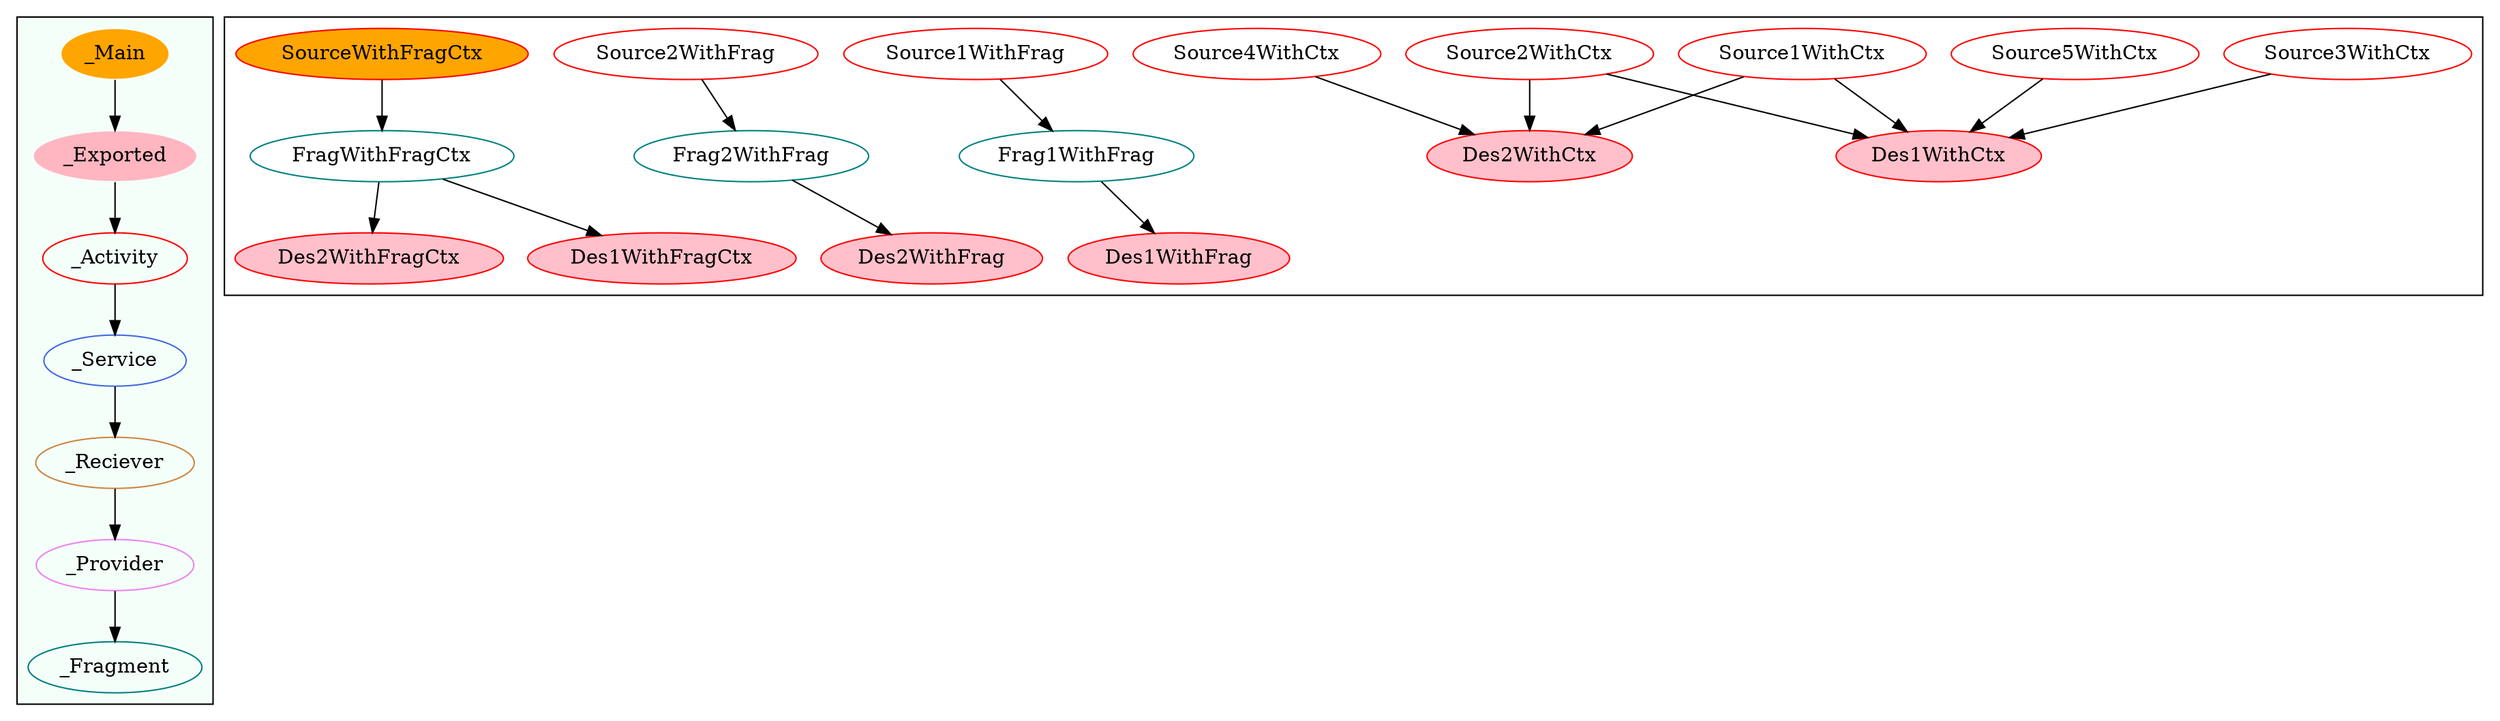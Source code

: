 digraph G {
subgraph cluster_legend{ 
bgcolor=mintcream;
_Activity[color = red];
_Service[color = royalblue];
_Provider[color = violet];
_Reciever[color = peru];
_Fragment[color = teal];
_Main[style=filled, fillcolor=orange, color = mintcream];
_Exported[style=filled, fillcolor=lightpink, color = mintcream];
_Main -> _Exported -> _Activity -> _Service -> _Reciever -> _Provider -> _Fragment; 
}
subgraph cluster_component{ 
Des2WithFragCtx[style=filled, fillcolor=pink, color = red];
Source3WithCtx[color = red];
Source1WithCtx[color = red];
Source2WithCtx[color = red];
Source4WithCtx[color = red];
Des1WithFrag[style=filled, fillcolor=pink, color = red];
Des2WithCtx[style=filled, fillcolor=pink, color = red];
Source5WithCtx[color = red];
Des1WithCtx[style=filled, fillcolor=pink, color = red];
Source1WithFrag[color = red];
Des1WithFragCtx[style=filled, fillcolor=pink, color = red];
Source2WithFrag[color = red];
Des2WithFrag[style=filled, fillcolor=pink, color = red];
SourceWithFragCtx[style=filled, fillcolor=orange, color = red];
Frag1WithFrag[color = teal];
FragWithFragCtx[color = teal];
Frag2WithFrag[color = teal];
Frag1WithFrag->Des1WithFrag;
Source1WithFrag->Frag1WithFrag;
Source3WithCtx->Des1WithCtx;
FragWithFragCtx->Des1WithFragCtx;
FragWithFragCtx->Des2WithFragCtx;
Source2WithCtx->Des1WithCtx;
Source2WithCtx->Des2WithCtx;
Source1WithCtx->Des2WithCtx;
Source1WithCtx->Des1WithCtx;
Source2WithFrag->Frag2WithFrag;
Source4WithCtx->Des2WithCtx;
Source5WithCtx->Des1WithCtx;
Frag2WithFrag->Des2WithFrag;
SourceWithFragCtx->FragWithFragCtx;
}
}

